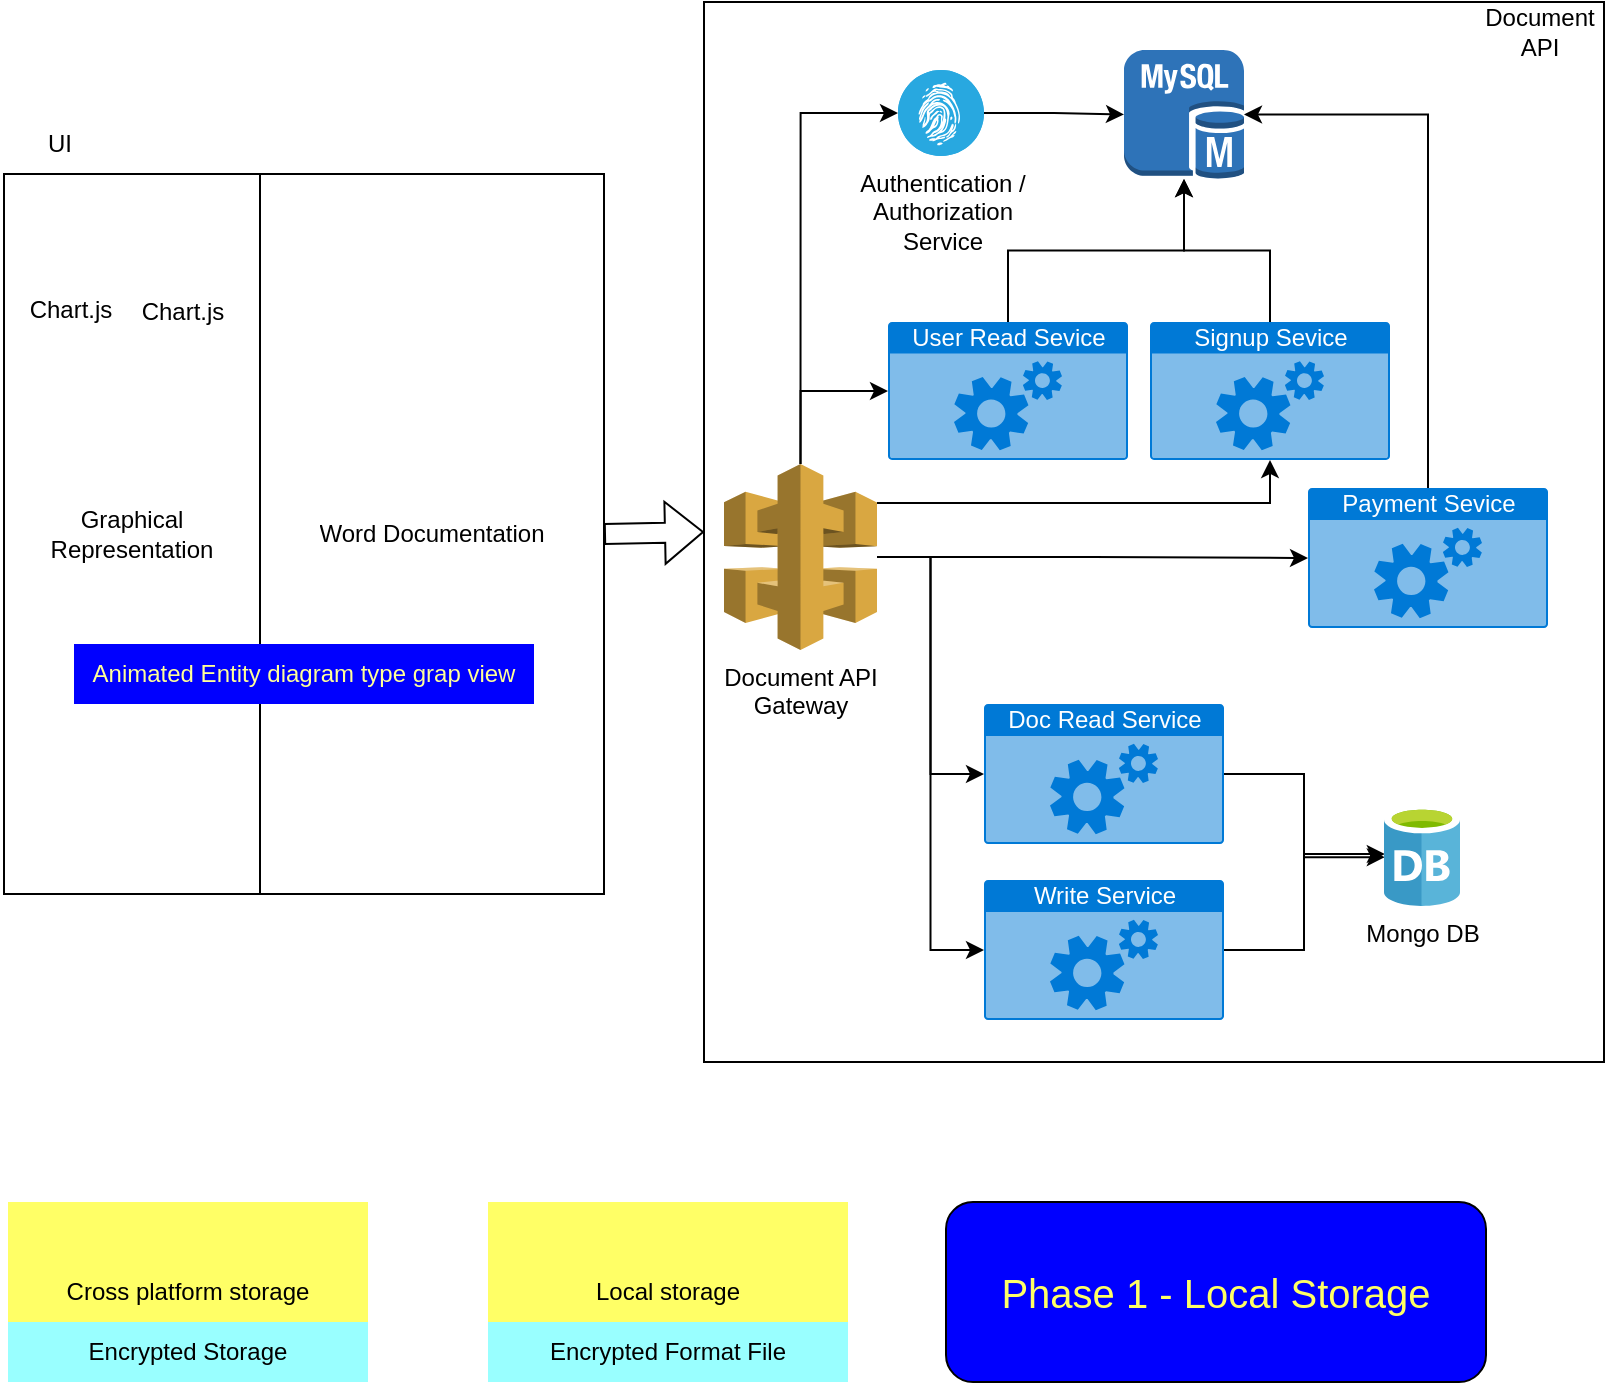 <mxfile version="20.3.7" type="github">
  <diagram id="6kdRJeLe18AOqeQBxG6J" name="Page-1">
    <mxGraphModel dx="1483" dy="699" grid="1" gridSize="10" guides="1" tooltips="1" connect="1" arrows="1" fold="1" page="1" pageScale="1" pageWidth="850" pageHeight="1100" math="0" shadow="0">
      <root>
        <mxCell id="0" />
        <mxCell id="1" parent="0" />
        <mxCell id="0PZKCsLCNUDsqm-1jIu7-4" value="" style="shape=table;startSize=0;container=1;collapsible=0;childLayout=tableLayout;" vertex="1" parent="1">
          <mxGeometry x="19" y="166" width="300" height="360" as="geometry" />
        </mxCell>
        <mxCell id="0PZKCsLCNUDsqm-1jIu7-5" value="" style="shape=tableRow;horizontal=0;startSize=0;swimlaneHead=0;swimlaneBody=0;top=0;left=0;bottom=0;right=0;collapsible=0;dropTarget=0;fillColor=none;points=[[0,0.5],[1,0.5]];portConstraint=eastwest;" vertex="1" parent="0PZKCsLCNUDsqm-1jIu7-4">
          <mxGeometry width="300" height="360" as="geometry" />
        </mxCell>
        <mxCell id="0PZKCsLCNUDsqm-1jIu7-6" value="Graphical Representation" style="shape=partialRectangle;html=1;whiteSpace=wrap;connectable=0;overflow=hidden;fillColor=none;top=0;left=0;bottom=0;right=0;pointerEvents=1;" vertex="1" parent="0PZKCsLCNUDsqm-1jIu7-5">
          <mxGeometry width="128" height="360" as="geometry">
            <mxRectangle width="128" height="360" as="alternateBounds" />
          </mxGeometry>
        </mxCell>
        <mxCell id="0PZKCsLCNUDsqm-1jIu7-7" value="Word Documentation" style="shape=partialRectangle;html=1;whiteSpace=wrap;connectable=0;overflow=hidden;fillColor=none;top=0;left=0;bottom=0;right=0;pointerEvents=1;" vertex="1" parent="0PZKCsLCNUDsqm-1jIu7-5">
          <mxGeometry x="128" width="172" height="360" as="geometry">
            <mxRectangle width="172" height="360" as="alternateBounds" />
          </mxGeometry>
        </mxCell>
        <mxCell id="0PZKCsLCNUDsqm-1jIu7-8" value="UI" style="text;html=1;strokeColor=none;fillColor=none;align=center;verticalAlign=middle;whiteSpace=wrap;rounded=0;" vertex="1" parent="1">
          <mxGeometry x="17" y="136" width="60" height="30" as="geometry" />
        </mxCell>
        <mxCell id="0PZKCsLCNUDsqm-1jIu7-9" value="" style="shape=table;startSize=0;container=1;collapsible=0;childLayout=tableLayout;" vertex="1" parent="1">
          <mxGeometry x="369" y="80" width="450" height="530" as="geometry" />
        </mxCell>
        <mxCell id="0PZKCsLCNUDsqm-1jIu7-10" value="" style="shape=tableRow;horizontal=0;startSize=0;swimlaneHead=0;swimlaneBody=0;top=0;left=0;bottom=0;right=0;collapsible=0;dropTarget=0;fillColor=none;points=[[0,0.5],[1,0.5]];portConstraint=eastwest;" vertex="1" parent="0PZKCsLCNUDsqm-1jIu7-9">
          <mxGeometry width="450" height="530" as="geometry" />
        </mxCell>
        <mxCell id="0PZKCsLCNUDsqm-1jIu7-11" value="" style="shape=partialRectangle;html=1;whiteSpace=wrap;connectable=0;overflow=hidden;fillColor=none;top=0;left=0;bottom=0;right=0;pointerEvents=1;" vertex="1" parent="0PZKCsLCNUDsqm-1jIu7-10">
          <mxGeometry width="450" height="530" as="geometry">
            <mxRectangle width="450" height="530" as="alternateBounds" />
          </mxGeometry>
        </mxCell>
        <mxCell id="0PZKCsLCNUDsqm-1jIu7-12" value="" style="shape=flexArrow;endArrow=classic;html=1;rounded=0;exitX=1;exitY=0.5;exitDx=0;exitDy=0;entryX=0;entryY=0.5;entryDx=0;entryDy=0;" edge="1" parent="1" source="0PZKCsLCNUDsqm-1jIu7-5" target="0PZKCsLCNUDsqm-1jIu7-10">
          <mxGeometry width="50" height="50" relative="1" as="geometry">
            <mxPoint x="289" y="250" as="sourcePoint" />
            <mxPoint x="339" y="200" as="targetPoint" />
          </mxGeometry>
        </mxCell>
        <mxCell id="0PZKCsLCNUDsqm-1jIu7-14" value="Document API" style="text;html=1;strokeColor=none;fillColor=none;align=center;verticalAlign=middle;whiteSpace=wrap;rounded=0;" vertex="1" parent="1">
          <mxGeometry x="757" y="80" width="60" height="30" as="geometry" />
        </mxCell>
        <mxCell id="0PZKCsLCNUDsqm-1jIu7-24" style="edgeStyle=orthogonalEdgeStyle;rounded=0;orthogonalLoop=1;jettySize=auto;html=1;entryX=0;entryY=0.5;entryDx=0;entryDy=0;entryPerimeter=0;exitX=0.5;exitY=0;exitDx=0;exitDy=0;exitPerimeter=0;" edge="1" parent="1" source="0PZKCsLCNUDsqm-1jIu7-15" target="0PZKCsLCNUDsqm-1jIu7-21">
          <mxGeometry relative="1" as="geometry" />
        </mxCell>
        <mxCell id="0PZKCsLCNUDsqm-1jIu7-26" style="edgeStyle=orthogonalEdgeStyle;rounded=0;orthogonalLoop=1;jettySize=auto;html=1;entryX=0;entryY=0.5;entryDx=0;entryDy=0;entryPerimeter=0;" edge="1" parent="1" source="0PZKCsLCNUDsqm-1jIu7-15" target="0PZKCsLCNUDsqm-1jIu7-16">
          <mxGeometry relative="1" as="geometry" />
        </mxCell>
        <mxCell id="0PZKCsLCNUDsqm-1jIu7-27" style="edgeStyle=orthogonalEdgeStyle;rounded=0;orthogonalLoop=1;jettySize=auto;html=1;entryX=0;entryY=0.5;entryDx=0;entryDy=0;entryPerimeter=0;" edge="1" parent="1" source="0PZKCsLCNUDsqm-1jIu7-15" target="0PZKCsLCNUDsqm-1jIu7-17">
          <mxGeometry relative="1" as="geometry" />
        </mxCell>
        <mxCell id="0PZKCsLCNUDsqm-1jIu7-29" style="edgeStyle=orthogonalEdgeStyle;rounded=0;orthogonalLoop=1;jettySize=auto;html=1;entryX=0;entryY=0.5;entryDx=0;entryDy=0;entryPerimeter=0;" edge="1" parent="1" source="0PZKCsLCNUDsqm-1jIu7-15" target="0PZKCsLCNUDsqm-1jIu7-28">
          <mxGeometry relative="1" as="geometry" />
        </mxCell>
        <mxCell id="0PZKCsLCNUDsqm-1jIu7-34" style="edgeStyle=orthogonalEdgeStyle;rounded=0;orthogonalLoop=1;jettySize=auto;html=1;entryX=0;entryY=0.5;entryDx=0;entryDy=0;entryPerimeter=0;exitX=0.5;exitY=0;exitDx=0;exitDy=0;exitPerimeter=0;" edge="1" parent="1" source="0PZKCsLCNUDsqm-1jIu7-15" target="0PZKCsLCNUDsqm-1jIu7-30">
          <mxGeometry relative="1" as="geometry" />
        </mxCell>
        <mxCell id="0PZKCsLCNUDsqm-1jIu7-35" style="edgeStyle=orthogonalEdgeStyle;rounded=0;orthogonalLoop=1;jettySize=auto;html=1;exitX=1;exitY=0.21;exitDx=0;exitDy=0;exitPerimeter=0;" edge="1" parent="1" source="0PZKCsLCNUDsqm-1jIu7-15" target="0PZKCsLCNUDsqm-1jIu7-31">
          <mxGeometry relative="1" as="geometry" />
        </mxCell>
        <mxCell id="0PZKCsLCNUDsqm-1jIu7-15" value="Document API&lt;br&gt;Gateway" style="outlineConnect=0;dashed=0;verticalLabelPosition=bottom;verticalAlign=top;align=center;html=1;shape=mxgraph.aws3.api_gateway;fillColor=#D9A741;gradientColor=none;" vertex="1" parent="1">
          <mxGeometry x="379" y="311" width="76.5" height="93" as="geometry" />
        </mxCell>
        <mxCell id="0PZKCsLCNUDsqm-1jIu7-19" style="edgeStyle=orthogonalEdgeStyle;rounded=0;orthogonalLoop=1;jettySize=auto;html=1;entryX=0.011;entryY=0.512;entryDx=0;entryDy=0;entryPerimeter=0;" edge="1" parent="1" source="0PZKCsLCNUDsqm-1jIu7-16" target="0PZKCsLCNUDsqm-1jIu7-18">
          <mxGeometry relative="1" as="geometry" />
        </mxCell>
        <mxCell id="0PZKCsLCNUDsqm-1jIu7-16" value="Doc Read Service" style="html=1;strokeColor=none;fillColor=#0079D6;labelPosition=center;verticalLabelPosition=middle;verticalAlign=top;align=center;fontSize=12;outlineConnect=0;spacingTop=-6;fontColor=#FFFFFF;sketch=0;shape=mxgraph.sitemap.services;" vertex="1" parent="1">
          <mxGeometry x="509" y="431" width="120" height="70" as="geometry" />
        </mxCell>
        <mxCell id="0PZKCsLCNUDsqm-1jIu7-20" style="edgeStyle=orthogonalEdgeStyle;rounded=0;orthogonalLoop=1;jettySize=auto;html=1;entryX=0.011;entryY=0.48;entryDx=0;entryDy=0;entryPerimeter=0;" edge="1" parent="1" source="0PZKCsLCNUDsqm-1jIu7-17" target="0PZKCsLCNUDsqm-1jIu7-18">
          <mxGeometry relative="1" as="geometry" />
        </mxCell>
        <mxCell id="0PZKCsLCNUDsqm-1jIu7-17" value="Write Service" style="html=1;strokeColor=none;fillColor=#0079D6;labelPosition=center;verticalLabelPosition=middle;verticalAlign=top;align=center;fontSize=12;outlineConnect=0;spacingTop=-6;fontColor=#FFFFFF;sketch=0;shape=mxgraph.sitemap.services;" vertex="1" parent="1">
          <mxGeometry x="509" y="519" width="120" height="70" as="geometry" />
        </mxCell>
        <mxCell id="0PZKCsLCNUDsqm-1jIu7-18" value="Mongo DB" style="sketch=0;aspect=fixed;html=1;points=[];align=center;image;fontSize=12;image=img/lib/mscae/Database_General.svg;" vertex="1" parent="1">
          <mxGeometry x="709" y="482" width="38" height="50" as="geometry" />
        </mxCell>
        <mxCell id="0PZKCsLCNUDsqm-1jIu7-25" style="edgeStyle=orthogonalEdgeStyle;rounded=0;orthogonalLoop=1;jettySize=auto;html=1;" edge="1" parent="1" source="0PZKCsLCNUDsqm-1jIu7-21" target="0PZKCsLCNUDsqm-1jIu7-23">
          <mxGeometry relative="1" as="geometry" />
        </mxCell>
        <mxCell id="0PZKCsLCNUDsqm-1jIu7-21" value="Authentication /&lt;br&gt;Authorization&lt;br&gt;Service" style="fillColor=#28A8E0;verticalLabelPosition=bottom;sketch=0;html=1;strokeColor=#ffffff;verticalAlign=top;align=center;points=[[0.145,0.145,0],[0.5,0,0],[0.855,0.145,0],[1,0.5,0],[0.855,0.855,0],[0.5,1,0],[0.145,0.855,0],[0,0.5,0]];pointerEvents=1;shape=mxgraph.cisco_safe.compositeIcon;bgIcon=ellipse;resIcon=mxgraph.cisco_safe.capability.identity_authorization;" vertex="1" parent="1">
          <mxGeometry x="466" y="114" width="43" height="43" as="geometry" />
        </mxCell>
        <mxCell id="0PZKCsLCNUDsqm-1jIu7-23" value="" style="outlineConnect=0;dashed=0;verticalLabelPosition=bottom;verticalAlign=top;align=center;html=1;shape=mxgraph.aws3.mysql_db_instance;fillColor=#2E73B8;gradientColor=none;" vertex="1" parent="1">
          <mxGeometry x="579" y="104" width="60" height="64.5" as="geometry" />
        </mxCell>
        <mxCell id="0PZKCsLCNUDsqm-1jIu7-36" style="edgeStyle=orthogonalEdgeStyle;rounded=0;orthogonalLoop=1;jettySize=auto;html=1;entryX=1;entryY=0.5;entryDx=0;entryDy=0;entryPerimeter=0;exitX=0.5;exitY=0;exitDx=0;exitDy=0;exitPerimeter=0;" edge="1" parent="1" source="0PZKCsLCNUDsqm-1jIu7-28" target="0PZKCsLCNUDsqm-1jIu7-23">
          <mxGeometry relative="1" as="geometry" />
        </mxCell>
        <mxCell id="0PZKCsLCNUDsqm-1jIu7-28" value="Payment Sevice" style="html=1;strokeColor=none;fillColor=#0079D6;labelPosition=center;verticalLabelPosition=middle;verticalAlign=top;align=center;fontSize=12;outlineConnect=0;spacingTop=-6;fontColor=#FFFFFF;sketch=0;shape=mxgraph.sitemap.services;" vertex="1" parent="1">
          <mxGeometry x="671" y="323" width="120" height="70" as="geometry" />
        </mxCell>
        <mxCell id="0PZKCsLCNUDsqm-1jIu7-32" style="edgeStyle=orthogonalEdgeStyle;rounded=0;orthogonalLoop=1;jettySize=auto;html=1;" edge="1" parent="1" source="0PZKCsLCNUDsqm-1jIu7-30" target="0PZKCsLCNUDsqm-1jIu7-23">
          <mxGeometry relative="1" as="geometry" />
        </mxCell>
        <mxCell id="0PZKCsLCNUDsqm-1jIu7-30" value="User Read Sevice" style="html=1;strokeColor=none;fillColor=#0079D6;labelPosition=center;verticalLabelPosition=middle;verticalAlign=top;align=center;fontSize=12;outlineConnect=0;spacingTop=-6;fontColor=#FFFFFF;sketch=0;shape=mxgraph.sitemap.services;" vertex="1" parent="1">
          <mxGeometry x="461" y="240" width="120" height="69" as="geometry" />
        </mxCell>
        <mxCell id="0PZKCsLCNUDsqm-1jIu7-33" style="edgeStyle=orthogonalEdgeStyle;rounded=0;orthogonalLoop=1;jettySize=auto;html=1;" edge="1" parent="1" source="0PZKCsLCNUDsqm-1jIu7-31" target="0PZKCsLCNUDsqm-1jIu7-23">
          <mxGeometry relative="1" as="geometry" />
        </mxCell>
        <mxCell id="0PZKCsLCNUDsqm-1jIu7-31" value="Signup Sevice" style="html=1;strokeColor=none;fillColor=#0079D6;labelPosition=center;verticalLabelPosition=middle;verticalAlign=top;align=center;fontSize=12;outlineConnect=0;spacingTop=-6;fontColor=#FFFFFF;sketch=0;shape=mxgraph.sitemap.services;" vertex="1" parent="1">
          <mxGeometry x="592" y="240" width="120" height="69" as="geometry" />
        </mxCell>
        <mxCell id="0PZKCsLCNUDsqm-1jIu7-37" value="Chart.js" style="shape=image;html=1;verticalAlign=top;verticalLabelPosition=bottom;labelBackgroundColor=#ffffff;imageAspect=0;aspect=fixed;image=https://cdn1.iconfinder.com/data/icons/bootstrap-vol-3/16/filetype-js-128.png" vertex="1" parent="1">
          <mxGeometry x="39" y="194" width="26" height="26" as="geometry" />
        </mxCell>
        <mxCell id="0PZKCsLCNUDsqm-1jIu7-39" value="Cross platform storage" style="text;html=1;strokeColor=none;fillColor=#FFFF66;align=center;verticalAlign=middle;whiteSpace=wrap;rounded=0;" vertex="1" parent="1">
          <mxGeometry x="21" y="680" width="180" height="90" as="geometry" />
        </mxCell>
        <mxCell id="0PZKCsLCNUDsqm-1jIu7-40" value="Local storage" style="text;html=1;strokeColor=none;fillColor=#FFFF66;align=center;verticalAlign=middle;whiteSpace=wrap;rounded=0;" vertex="1" parent="1">
          <mxGeometry x="261" y="680" width="180" height="90" as="geometry" />
        </mxCell>
        <mxCell id="0PZKCsLCNUDsqm-1jIu7-41" value="Encrypted Format File" style="text;html=1;strokeColor=none;fillColor=#99FFFF;align=center;verticalAlign=middle;whiteSpace=wrap;rounded=0;" vertex="1" parent="1">
          <mxGeometry x="261" y="740" width="180" height="30" as="geometry" />
        </mxCell>
        <mxCell id="0PZKCsLCNUDsqm-1jIu7-42" value="Encrypted Storage" style="text;html=1;strokeColor=none;fillColor=#99FFFF;align=center;verticalAlign=middle;whiteSpace=wrap;rounded=0;" vertex="1" parent="1">
          <mxGeometry x="21" y="740" width="180" height="30" as="geometry" />
        </mxCell>
        <mxCell id="0PZKCsLCNUDsqm-1jIu7-43" value="Chart.js" style="shape=image;html=1;verticalAlign=top;verticalLabelPosition=bottom;labelBackgroundColor=#ffffff;imageAspect=0;aspect=fixed;image=https://cdn1.iconfinder.com/data/icons/bootstrap-vol-3/16/filetype-js-128.png" vertex="1" parent="1">
          <mxGeometry x="95" y="195" width="26" height="26" as="geometry" />
        </mxCell>
        <mxCell id="0PZKCsLCNUDsqm-1jIu7-44" value="&lt;font style=&quot;font-size: 12px;&quot; color=&quot;#ffff99&quot;&gt;Animated Entity diagram type grap view&lt;/font&gt;" style="text;html=1;strokeColor=none;fillColor=#0000FF;align=center;verticalAlign=middle;whiteSpace=wrap;rounded=0;" vertex="1" parent="1">
          <mxGeometry x="54" y="401" width="230" height="30" as="geometry" />
        </mxCell>
        <mxCell id="0PZKCsLCNUDsqm-1jIu7-45" value="&lt;font style=&quot;font-size: 20px;&quot; color=&quot;#ffff66&quot;&gt;Phase 1 - Local Storage&lt;/font&gt;" style="rounded=1;whiteSpace=wrap;html=1;fillColor=#0000FF;" vertex="1" parent="1">
          <mxGeometry x="490" y="680" width="270" height="90" as="geometry" />
        </mxCell>
      </root>
    </mxGraphModel>
  </diagram>
</mxfile>
